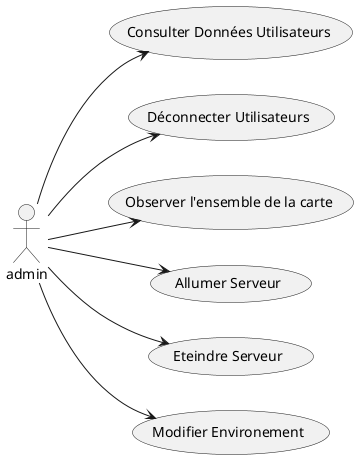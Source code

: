 @startuml
left to right direction
skinparam packageStyle rectangle
actor "admin" as a

usecase "Consulter Données Utilisateurs" as UC0
usecase "Déconnecter Utilisateurs" as UC1
usecase "Observer l'ensemble de la carte" as UC2
usecase "Allumer Serveur" as UC3
usecase "Eteindre Serveur" as UC4
usecase "Modifier Environement" as UC5

a --> UC0
a --> UC1
a --> UC2
a --> UC3
a --> UC4
a --> UC5

@enduml
